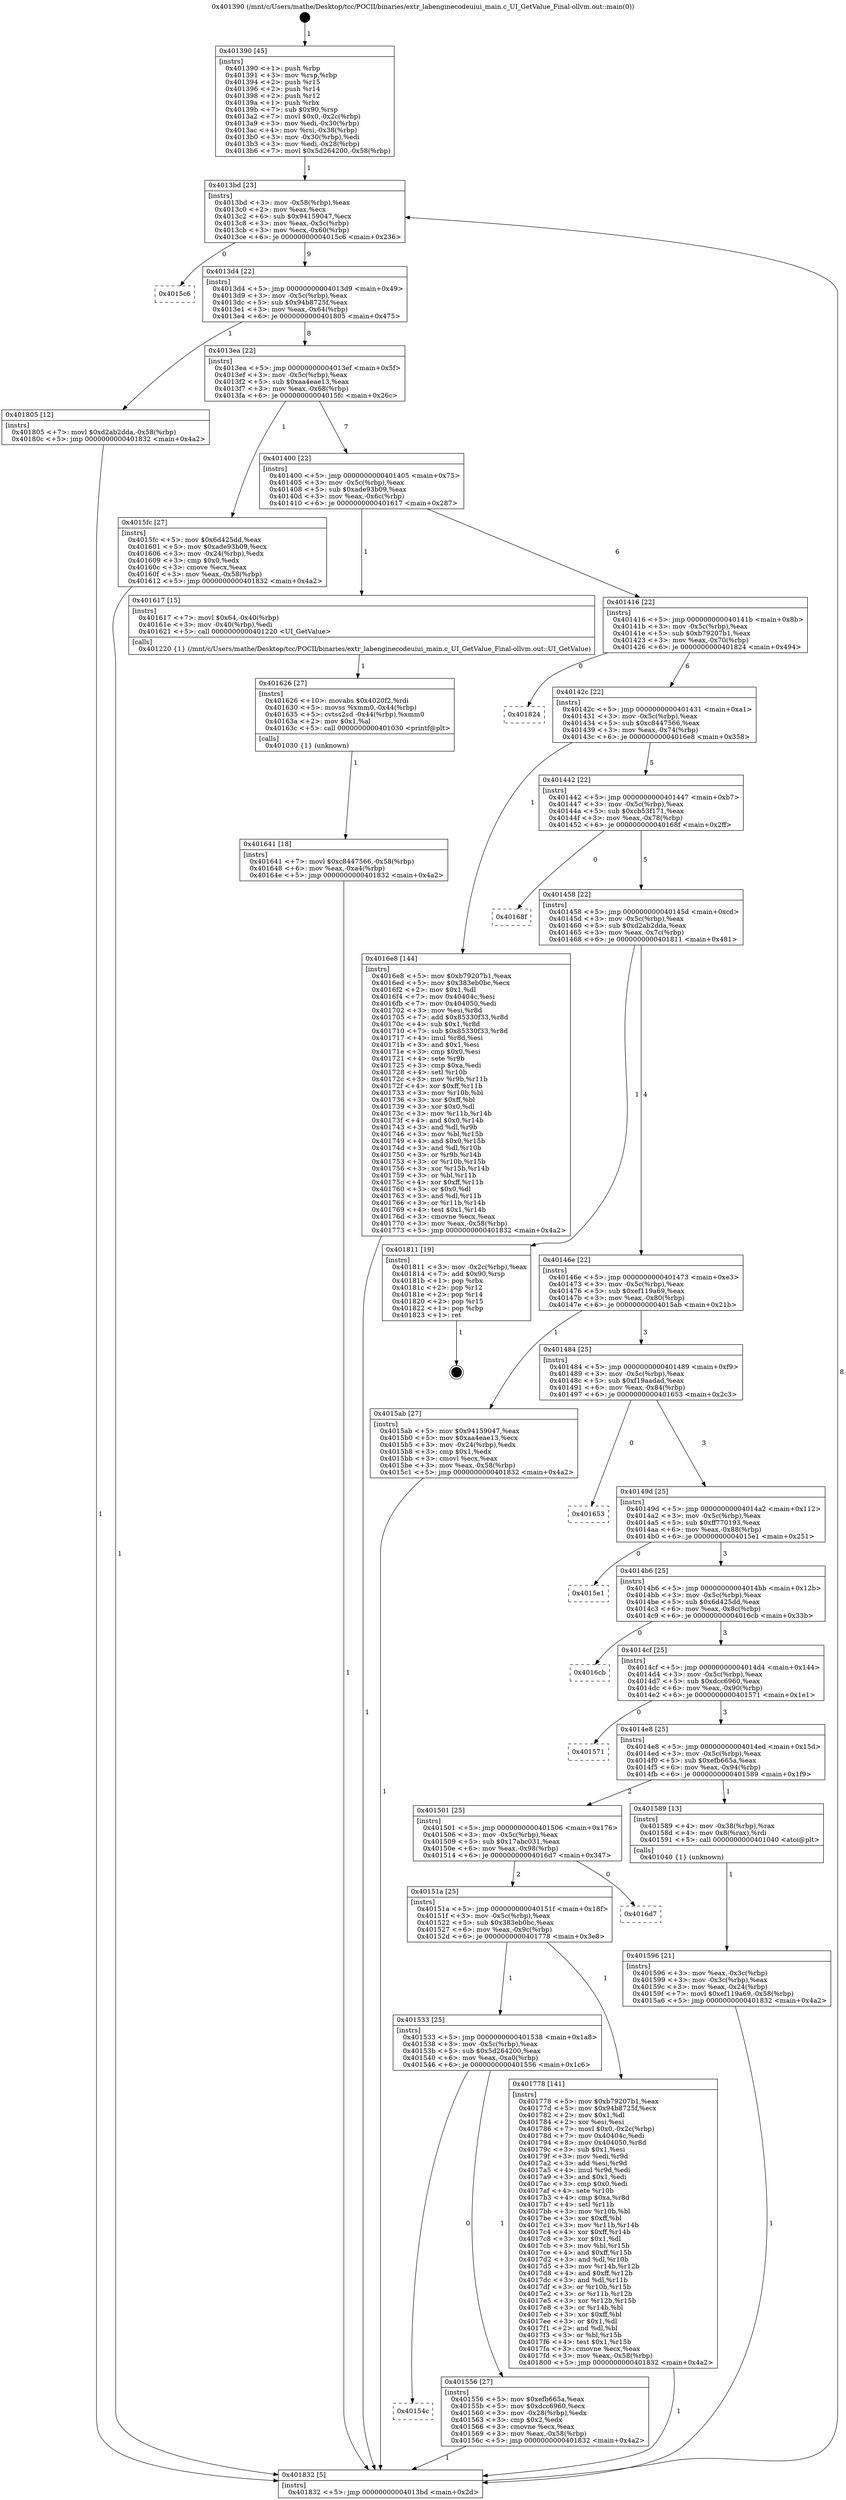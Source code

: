 digraph "0x401390" {
  label = "0x401390 (/mnt/c/Users/mathe/Desktop/tcc/POCII/binaries/extr_labenginecodeuiui_main.c_UI_GetValue_Final-ollvm.out::main(0))"
  labelloc = "t"
  node[shape=record]

  Entry [label="",width=0.3,height=0.3,shape=circle,fillcolor=black,style=filled]
  "0x4013bd" [label="{
     0x4013bd [23]\l
     | [instrs]\l
     &nbsp;&nbsp;0x4013bd \<+3\>: mov -0x58(%rbp),%eax\l
     &nbsp;&nbsp;0x4013c0 \<+2\>: mov %eax,%ecx\l
     &nbsp;&nbsp;0x4013c2 \<+6\>: sub $0x94159047,%ecx\l
     &nbsp;&nbsp;0x4013c8 \<+3\>: mov %eax,-0x5c(%rbp)\l
     &nbsp;&nbsp;0x4013cb \<+3\>: mov %ecx,-0x60(%rbp)\l
     &nbsp;&nbsp;0x4013ce \<+6\>: je 00000000004015c6 \<main+0x236\>\l
  }"]
  "0x4015c6" [label="{
     0x4015c6\l
  }", style=dashed]
  "0x4013d4" [label="{
     0x4013d4 [22]\l
     | [instrs]\l
     &nbsp;&nbsp;0x4013d4 \<+5\>: jmp 00000000004013d9 \<main+0x49\>\l
     &nbsp;&nbsp;0x4013d9 \<+3\>: mov -0x5c(%rbp),%eax\l
     &nbsp;&nbsp;0x4013dc \<+5\>: sub $0x94b8725f,%eax\l
     &nbsp;&nbsp;0x4013e1 \<+3\>: mov %eax,-0x64(%rbp)\l
     &nbsp;&nbsp;0x4013e4 \<+6\>: je 0000000000401805 \<main+0x475\>\l
  }"]
  Exit [label="",width=0.3,height=0.3,shape=circle,fillcolor=black,style=filled,peripheries=2]
  "0x401805" [label="{
     0x401805 [12]\l
     | [instrs]\l
     &nbsp;&nbsp;0x401805 \<+7\>: movl $0xd2ab2dda,-0x58(%rbp)\l
     &nbsp;&nbsp;0x40180c \<+5\>: jmp 0000000000401832 \<main+0x4a2\>\l
  }"]
  "0x4013ea" [label="{
     0x4013ea [22]\l
     | [instrs]\l
     &nbsp;&nbsp;0x4013ea \<+5\>: jmp 00000000004013ef \<main+0x5f\>\l
     &nbsp;&nbsp;0x4013ef \<+3\>: mov -0x5c(%rbp),%eax\l
     &nbsp;&nbsp;0x4013f2 \<+5\>: sub $0xaa4eae13,%eax\l
     &nbsp;&nbsp;0x4013f7 \<+3\>: mov %eax,-0x68(%rbp)\l
     &nbsp;&nbsp;0x4013fa \<+6\>: je 00000000004015fc \<main+0x26c\>\l
  }"]
  "0x401641" [label="{
     0x401641 [18]\l
     | [instrs]\l
     &nbsp;&nbsp;0x401641 \<+7\>: movl $0xc8447566,-0x58(%rbp)\l
     &nbsp;&nbsp;0x401648 \<+6\>: mov %eax,-0xa4(%rbp)\l
     &nbsp;&nbsp;0x40164e \<+5\>: jmp 0000000000401832 \<main+0x4a2\>\l
  }"]
  "0x4015fc" [label="{
     0x4015fc [27]\l
     | [instrs]\l
     &nbsp;&nbsp;0x4015fc \<+5\>: mov $0x6d425dd,%eax\l
     &nbsp;&nbsp;0x401601 \<+5\>: mov $0xade93b09,%ecx\l
     &nbsp;&nbsp;0x401606 \<+3\>: mov -0x24(%rbp),%edx\l
     &nbsp;&nbsp;0x401609 \<+3\>: cmp $0x0,%edx\l
     &nbsp;&nbsp;0x40160c \<+3\>: cmove %ecx,%eax\l
     &nbsp;&nbsp;0x40160f \<+3\>: mov %eax,-0x58(%rbp)\l
     &nbsp;&nbsp;0x401612 \<+5\>: jmp 0000000000401832 \<main+0x4a2\>\l
  }"]
  "0x401400" [label="{
     0x401400 [22]\l
     | [instrs]\l
     &nbsp;&nbsp;0x401400 \<+5\>: jmp 0000000000401405 \<main+0x75\>\l
     &nbsp;&nbsp;0x401405 \<+3\>: mov -0x5c(%rbp),%eax\l
     &nbsp;&nbsp;0x401408 \<+5\>: sub $0xade93b09,%eax\l
     &nbsp;&nbsp;0x40140d \<+3\>: mov %eax,-0x6c(%rbp)\l
     &nbsp;&nbsp;0x401410 \<+6\>: je 0000000000401617 \<main+0x287\>\l
  }"]
  "0x401626" [label="{
     0x401626 [27]\l
     | [instrs]\l
     &nbsp;&nbsp;0x401626 \<+10\>: movabs $0x4020f2,%rdi\l
     &nbsp;&nbsp;0x401630 \<+5\>: movss %xmm0,-0x44(%rbp)\l
     &nbsp;&nbsp;0x401635 \<+5\>: cvtss2sd -0x44(%rbp),%xmm0\l
     &nbsp;&nbsp;0x40163a \<+2\>: mov $0x1,%al\l
     &nbsp;&nbsp;0x40163c \<+5\>: call 0000000000401030 \<printf@plt\>\l
     | [calls]\l
     &nbsp;&nbsp;0x401030 \{1\} (unknown)\l
  }"]
  "0x401617" [label="{
     0x401617 [15]\l
     | [instrs]\l
     &nbsp;&nbsp;0x401617 \<+7\>: movl $0x64,-0x40(%rbp)\l
     &nbsp;&nbsp;0x40161e \<+3\>: mov -0x40(%rbp),%edi\l
     &nbsp;&nbsp;0x401621 \<+5\>: call 0000000000401220 \<UI_GetValue\>\l
     | [calls]\l
     &nbsp;&nbsp;0x401220 \{1\} (/mnt/c/Users/mathe/Desktop/tcc/POCII/binaries/extr_labenginecodeuiui_main.c_UI_GetValue_Final-ollvm.out::UI_GetValue)\l
  }"]
  "0x401416" [label="{
     0x401416 [22]\l
     | [instrs]\l
     &nbsp;&nbsp;0x401416 \<+5\>: jmp 000000000040141b \<main+0x8b\>\l
     &nbsp;&nbsp;0x40141b \<+3\>: mov -0x5c(%rbp),%eax\l
     &nbsp;&nbsp;0x40141e \<+5\>: sub $0xb79207b1,%eax\l
     &nbsp;&nbsp;0x401423 \<+3\>: mov %eax,-0x70(%rbp)\l
     &nbsp;&nbsp;0x401426 \<+6\>: je 0000000000401824 \<main+0x494\>\l
  }"]
  "0x401596" [label="{
     0x401596 [21]\l
     | [instrs]\l
     &nbsp;&nbsp;0x401596 \<+3\>: mov %eax,-0x3c(%rbp)\l
     &nbsp;&nbsp;0x401599 \<+3\>: mov -0x3c(%rbp),%eax\l
     &nbsp;&nbsp;0x40159c \<+3\>: mov %eax,-0x24(%rbp)\l
     &nbsp;&nbsp;0x40159f \<+7\>: movl $0xef119a69,-0x58(%rbp)\l
     &nbsp;&nbsp;0x4015a6 \<+5\>: jmp 0000000000401832 \<main+0x4a2\>\l
  }"]
  "0x401824" [label="{
     0x401824\l
  }", style=dashed]
  "0x40142c" [label="{
     0x40142c [22]\l
     | [instrs]\l
     &nbsp;&nbsp;0x40142c \<+5\>: jmp 0000000000401431 \<main+0xa1\>\l
     &nbsp;&nbsp;0x401431 \<+3\>: mov -0x5c(%rbp),%eax\l
     &nbsp;&nbsp;0x401434 \<+5\>: sub $0xc8447566,%eax\l
     &nbsp;&nbsp;0x401439 \<+3\>: mov %eax,-0x74(%rbp)\l
     &nbsp;&nbsp;0x40143c \<+6\>: je 00000000004016e8 \<main+0x358\>\l
  }"]
  "0x401390" [label="{
     0x401390 [45]\l
     | [instrs]\l
     &nbsp;&nbsp;0x401390 \<+1\>: push %rbp\l
     &nbsp;&nbsp;0x401391 \<+3\>: mov %rsp,%rbp\l
     &nbsp;&nbsp;0x401394 \<+2\>: push %r15\l
     &nbsp;&nbsp;0x401396 \<+2\>: push %r14\l
     &nbsp;&nbsp;0x401398 \<+2\>: push %r12\l
     &nbsp;&nbsp;0x40139a \<+1\>: push %rbx\l
     &nbsp;&nbsp;0x40139b \<+7\>: sub $0x90,%rsp\l
     &nbsp;&nbsp;0x4013a2 \<+7\>: movl $0x0,-0x2c(%rbp)\l
     &nbsp;&nbsp;0x4013a9 \<+3\>: mov %edi,-0x30(%rbp)\l
     &nbsp;&nbsp;0x4013ac \<+4\>: mov %rsi,-0x38(%rbp)\l
     &nbsp;&nbsp;0x4013b0 \<+3\>: mov -0x30(%rbp),%edi\l
     &nbsp;&nbsp;0x4013b3 \<+3\>: mov %edi,-0x28(%rbp)\l
     &nbsp;&nbsp;0x4013b6 \<+7\>: movl $0x5d264200,-0x58(%rbp)\l
  }"]
  "0x4016e8" [label="{
     0x4016e8 [144]\l
     | [instrs]\l
     &nbsp;&nbsp;0x4016e8 \<+5\>: mov $0xb79207b1,%eax\l
     &nbsp;&nbsp;0x4016ed \<+5\>: mov $0x383eb0bc,%ecx\l
     &nbsp;&nbsp;0x4016f2 \<+2\>: mov $0x1,%dl\l
     &nbsp;&nbsp;0x4016f4 \<+7\>: mov 0x40404c,%esi\l
     &nbsp;&nbsp;0x4016fb \<+7\>: mov 0x404050,%edi\l
     &nbsp;&nbsp;0x401702 \<+3\>: mov %esi,%r8d\l
     &nbsp;&nbsp;0x401705 \<+7\>: add $0x85330f33,%r8d\l
     &nbsp;&nbsp;0x40170c \<+4\>: sub $0x1,%r8d\l
     &nbsp;&nbsp;0x401710 \<+7\>: sub $0x85330f33,%r8d\l
     &nbsp;&nbsp;0x401717 \<+4\>: imul %r8d,%esi\l
     &nbsp;&nbsp;0x40171b \<+3\>: and $0x1,%esi\l
     &nbsp;&nbsp;0x40171e \<+3\>: cmp $0x0,%esi\l
     &nbsp;&nbsp;0x401721 \<+4\>: sete %r9b\l
     &nbsp;&nbsp;0x401725 \<+3\>: cmp $0xa,%edi\l
     &nbsp;&nbsp;0x401728 \<+4\>: setl %r10b\l
     &nbsp;&nbsp;0x40172c \<+3\>: mov %r9b,%r11b\l
     &nbsp;&nbsp;0x40172f \<+4\>: xor $0xff,%r11b\l
     &nbsp;&nbsp;0x401733 \<+3\>: mov %r10b,%bl\l
     &nbsp;&nbsp;0x401736 \<+3\>: xor $0xff,%bl\l
     &nbsp;&nbsp;0x401739 \<+3\>: xor $0x0,%dl\l
     &nbsp;&nbsp;0x40173c \<+3\>: mov %r11b,%r14b\l
     &nbsp;&nbsp;0x40173f \<+4\>: and $0x0,%r14b\l
     &nbsp;&nbsp;0x401743 \<+3\>: and %dl,%r9b\l
     &nbsp;&nbsp;0x401746 \<+3\>: mov %bl,%r15b\l
     &nbsp;&nbsp;0x401749 \<+4\>: and $0x0,%r15b\l
     &nbsp;&nbsp;0x40174d \<+3\>: and %dl,%r10b\l
     &nbsp;&nbsp;0x401750 \<+3\>: or %r9b,%r14b\l
     &nbsp;&nbsp;0x401753 \<+3\>: or %r10b,%r15b\l
     &nbsp;&nbsp;0x401756 \<+3\>: xor %r15b,%r14b\l
     &nbsp;&nbsp;0x401759 \<+3\>: or %bl,%r11b\l
     &nbsp;&nbsp;0x40175c \<+4\>: xor $0xff,%r11b\l
     &nbsp;&nbsp;0x401760 \<+3\>: or $0x0,%dl\l
     &nbsp;&nbsp;0x401763 \<+3\>: and %dl,%r11b\l
     &nbsp;&nbsp;0x401766 \<+3\>: or %r11b,%r14b\l
     &nbsp;&nbsp;0x401769 \<+4\>: test $0x1,%r14b\l
     &nbsp;&nbsp;0x40176d \<+3\>: cmovne %ecx,%eax\l
     &nbsp;&nbsp;0x401770 \<+3\>: mov %eax,-0x58(%rbp)\l
     &nbsp;&nbsp;0x401773 \<+5\>: jmp 0000000000401832 \<main+0x4a2\>\l
  }"]
  "0x401442" [label="{
     0x401442 [22]\l
     | [instrs]\l
     &nbsp;&nbsp;0x401442 \<+5\>: jmp 0000000000401447 \<main+0xb7\>\l
     &nbsp;&nbsp;0x401447 \<+3\>: mov -0x5c(%rbp),%eax\l
     &nbsp;&nbsp;0x40144a \<+5\>: sub $0xcb53f171,%eax\l
     &nbsp;&nbsp;0x40144f \<+3\>: mov %eax,-0x78(%rbp)\l
     &nbsp;&nbsp;0x401452 \<+6\>: je 000000000040168f \<main+0x2ff\>\l
  }"]
  "0x401832" [label="{
     0x401832 [5]\l
     | [instrs]\l
     &nbsp;&nbsp;0x401832 \<+5\>: jmp 00000000004013bd \<main+0x2d\>\l
  }"]
  "0x40168f" [label="{
     0x40168f\l
  }", style=dashed]
  "0x401458" [label="{
     0x401458 [22]\l
     | [instrs]\l
     &nbsp;&nbsp;0x401458 \<+5\>: jmp 000000000040145d \<main+0xcd\>\l
     &nbsp;&nbsp;0x40145d \<+3\>: mov -0x5c(%rbp),%eax\l
     &nbsp;&nbsp;0x401460 \<+5\>: sub $0xd2ab2dda,%eax\l
     &nbsp;&nbsp;0x401465 \<+3\>: mov %eax,-0x7c(%rbp)\l
     &nbsp;&nbsp;0x401468 \<+6\>: je 0000000000401811 \<main+0x481\>\l
  }"]
  "0x40154c" [label="{
     0x40154c\l
  }", style=dashed]
  "0x401811" [label="{
     0x401811 [19]\l
     | [instrs]\l
     &nbsp;&nbsp;0x401811 \<+3\>: mov -0x2c(%rbp),%eax\l
     &nbsp;&nbsp;0x401814 \<+7\>: add $0x90,%rsp\l
     &nbsp;&nbsp;0x40181b \<+1\>: pop %rbx\l
     &nbsp;&nbsp;0x40181c \<+2\>: pop %r12\l
     &nbsp;&nbsp;0x40181e \<+2\>: pop %r14\l
     &nbsp;&nbsp;0x401820 \<+2\>: pop %r15\l
     &nbsp;&nbsp;0x401822 \<+1\>: pop %rbp\l
     &nbsp;&nbsp;0x401823 \<+1\>: ret\l
  }"]
  "0x40146e" [label="{
     0x40146e [22]\l
     | [instrs]\l
     &nbsp;&nbsp;0x40146e \<+5\>: jmp 0000000000401473 \<main+0xe3\>\l
     &nbsp;&nbsp;0x401473 \<+3\>: mov -0x5c(%rbp),%eax\l
     &nbsp;&nbsp;0x401476 \<+5\>: sub $0xef119a69,%eax\l
     &nbsp;&nbsp;0x40147b \<+3\>: mov %eax,-0x80(%rbp)\l
     &nbsp;&nbsp;0x40147e \<+6\>: je 00000000004015ab \<main+0x21b\>\l
  }"]
  "0x401556" [label="{
     0x401556 [27]\l
     | [instrs]\l
     &nbsp;&nbsp;0x401556 \<+5\>: mov $0xefb665a,%eax\l
     &nbsp;&nbsp;0x40155b \<+5\>: mov $0xdcc6960,%ecx\l
     &nbsp;&nbsp;0x401560 \<+3\>: mov -0x28(%rbp),%edx\l
     &nbsp;&nbsp;0x401563 \<+3\>: cmp $0x2,%edx\l
     &nbsp;&nbsp;0x401566 \<+3\>: cmovne %ecx,%eax\l
     &nbsp;&nbsp;0x401569 \<+3\>: mov %eax,-0x58(%rbp)\l
     &nbsp;&nbsp;0x40156c \<+5\>: jmp 0000000000401832 \<main+0x4a2\>\l
  }"]
  "0x4015ab" [label="{
     0x4015ab [27]\l
     | [instrs]\l
     &nbsp;&nbsp;0x4015ab \<+5\>: mov $0x94159047,%eax\l
     &nbsp;&nbsp;0x4015b0 \<+5\>: mov $0xaa4eae13,%ecx\l
     &nbsp;&nbsp;0x4015b5 \<+3\>: mov -0x24(%rbp),%edx\l
     &nbsp;&nbsp;0x4015b8 \<+3\>: cmp $0x1,%edx\l
     &nbsp;&nbsp;0x4015bb \<+3\>: cmovl %ecx,%eax\l
     &nbsp;&nbsp;0x4015be \<+3\>: mov %eax,-0x58(%rbp)\l
     &nbsp;&nbsp;0x4015c1 \<+5\>: jmp 0000000000401832 \<main+0x4a2\>\l
  }"]
  "0x401484" [label="{
     0x401484 [25]\l
     | [instrs]\l
     &nbsp;&nbsp;0x401484 \<+5\>: jmp 0000000000401489 \<main+0xf9\>\l
     &nbsp;&nbsp;0x401489 \<+3\>: mov -0x5c(%rbp),%eax\l
     &nbsp;&nbsp;0x40148c \<+5\>: sub $0xf19aadad,%eax\l
     &nbsp;&nbsp;0x401491 \<+6\>: mov %eax,-0x84(%rbp)\l
     &nbsp;&nbsp;0x401497 \<+6\>: je 0000000000401653 \<main+0x2c3\>\l
  }"]
  "0x401533" [label="{
     0x401533 [25]\l
     | [instrs]\l
     &nbsp;&nbsp;0x401533 \<+5\>: jmp 0000000000401538 \<main+0x1a8\>\l
     &nbsp;&nbsp;0x401538 \<+3\>: mov -0x5c(%rbp),%eax\l
     &nbsp;&nbsp;0x40153b \<+5\>: sub $0x5d264200,%eax\l
     &nbsp;&nbsp;0x401540 \<+6\>: mov %eax,-0xa0(%rbp)\l
     &nbsp;&nbsp;0x401546 \<+6\>: je 0000000000401556 \<main+0x1c6\>\l
  }"]
  "0x401653" [label="{
     0x401653\l
  }", style=dashed]
  "0x40149d" [label="{
     0x40149d [25]\l
     | [instrs]\l
     &nbsp;&nbsp;0x40149d \<+5\>: jmp 00000000004014a2 \<main+0x112\>\l
     &nbsp;&nbsp;0x4014a2 \<+3\>: mov -0x5c(%rbp),%eax\l
     &nbsp;&nbsp;0x4014a5 \<+5\>: sub $0xff770193,%eax\l
     &nbsp;&nbsp;0x4014aa \<+6\>: mov %eax,-0x88(%rbp)\l
     &nbsp;&nbsp;0x4014b0 \<+6\>: je 00000000004015e1 \<main+0x251\>\l
  }"]
  "0x401778" [label="{
     0x401778 [141]\l
     | [instrs]\l
     &nbsp;&nbsp;0x401778 \<+5\>: mov $0xb79207b1,%eax\l
     &nbsp;&nbsp;0x40177d \<+5\>: mov $0x94b8725f,%ecx\l
     &nbsp;&nbsp;0x401782 \<+2\>: mov $0x1,%dl\l
     &nbsp;&nbsp;0x401784 \<+2\>: xor %esi,%esi\l
     &nbsp;&nbsp;0x401786 \<+7\>: movl $0x0,-0x2c(%rbp)\l
     &nbsp;&nbsp;0x40178d \<+7\>: mov 0x40404c,%edi\l
     &nbsp;&nbsp;0x401794 \<+8\>: mov 0x404050,%r8d\l
     &nbsp;&nbsp;0x40179c \<+3\>: sub $0x1,%esi\l
     &nbsp;&nbsp;0x40179f \<+3\>: mov %edi,%r9d\l
     &nbsp;&nbsp;0x4017a2 \<+3\>: add %esi,%r9d\l
     &nbsp;&nbsp;0x4017a5 \<+4\>: imul %r9d,%edi\l
     &nbsp;&nbsp;0x4017a9 \<+3\>: and $0x1,%edi\l
     &nbsp;&nbsp;0x4017ac \<+3\>: cmp $0x0,%edi\l
     &nbsp;&nbsp;0x4017af \<+4\>: sete %r10b\l
     &nbsp;&nbsp;0x4017b3 \<+4\>: cmp $0xa,%r8d\l
     &nbsp;&nbsp;0x4017b7 \<+4\>: setl %r11b\l
     &nbsp;&nbsp;0x4017bb \<+3\>: mov %r10b,%bl\l
     &nbsp;&nbsp;0x4017be \<+3\>: xor $0xff,%bl\l
     &nbsp;&nbsp;0x4017c1 \<+3\>: mov %r11b,%r14b\l
     &nbsp;&nbsp;0x4017c4 \<+4\>: xor $0xff,%r14b\l
     &nbsp;&nbsp;0x4017c8 \<+3\>: xor $0x1,%dl\l
     &nbsp;&nbsp;0x4017cb \<+3\>: mov %bl,%r15b\l
     &nbsp;&nbsp;0x4017ce \<+4\>: and $0xff,%r15b\l
     &nbsp;&nbsp;0x4017d2 \<+3\>: and %dl,%r10b\l
     &nbsp;&nbsp;0x4017d5 \<+3\>: mov %r14b,%r12b\l
     &nbsp;&nbsp;0x4017d8 \<+4\>: and $0xff,%r12b\l
     &nbsp;&nbsp;0x4017dc \<+3\>: and %dl,%r11b\l
     &nbsp;&nbsp;0x4017df \<+3\>: or %r10b,%r15b\l
     &nbsp;&nbsp;0x4017e2 \<+3\>: or %r11b,%r12b\l
     &nbsp;&nbsp;0x4017e5 \<+3\>: xor %r12b,%r15b\l
     &nbsp;&nbsp;0x4017e8 \<+3\>: or %r14b,%bl\l
     &nbsp;&nbsp;0x4017eb \<+3\>: xor $0xff,%bl\l
     &nbsp;&nbsp;0x4017ee \<+3\>: or $0x1,%dl\l
     &nbsp;&nbsp;0x4017f1 \<+2\>: and %dl,%bl\l
     &nbsp;&nbsp;0x4017f3 \<+3\>: or %bl,%r15b\l
     &nbsp;&nbsp;0x4017f6 \<+4\>: test $0x1,%r15b\l
     &nbsp;&nbsp;0x4017fa \<+3\>: cmovne %ecx,%eax\l
     &nbsp;&nbsp;0x4017fd \<+3\>: mov %eax,-0x58(%rbp)\l
     &nbsp;&nbsp;0x401800 \<+5\>: jmp 0000000000401832 \<main+0x4a2\>\l
  }"]
  "0x4015e1" [label="{
     0x4015e1\l
  }", style=dashed]
  "0x4014b6" [label="{
     0x4014b6 [25]\l
     | [instrs]\l
     &nbsp;&nbsp;0x4014b6 \<+5\>: jmp 00000000004014bb \<main+0x12b\>\l
     &nbsp;&nbsp;0x4014bb \<+3\>: mov -0x5c(%rbp),%eax\l
     &nbsp;&nbsp;0x4014be \<+5\>: sub $0x6d425dd,%eax\l
     &nbsp;&nbsp;0x4014c3 \<+6\>: mov %eax,-0x8c(%rbp)\l
     &nbsp;&nbsp;0x4014c9 \<+6\>: je 00000000004016cb \<main+0x33b\>\l
  }"]
  "0x40151a" [label="{
     0x40151a [25]\l
     | [instrs]\l
     &nbsp;&nbsp;0x40151a \<+5\>: jmp 000000000040151f \<main+0x18f\>\l
     &nbsp;&nbsp;0x40151f \<+3\>: mov -0x5c(%rbp),%eax\l
     &nbsp;&nbsp;0x401522 \<+5\>: sub $0x383eb0bc,%eax\l
     &nbsp;&nbsp;0x401527 \<+6\>: mov %eax,-0x9c(%rbp)\l
     &nbsp;&nbsp;0x40152d \<+6\>: je 0000000000401778 \<main+0x3e8\>\l
  }"]
  "0x4016cb" [label="{
     0x4016cb\l
  }", style=dashed]
  "0x4014cf" [label="{
     0x4014cf [25]\l
     | [instrs]\l
     &nbsp;&nbsp;0x4014cf \<+5\>: jmp 00000000004014d4 \<main+0x144\>\l
     &nbsp;&nbsp;0x4014d4 \<+3\>: mov -0x5c(%rbp),%eax\l
     &nbsp;&nbsp;0x4014d7 \<+5\>: sub $0xdcc6960,%eax\l
     &nbsp;&nbsp;0x4014dc \<+6\>: mov %eax,-0x90(%rbp)\l
     &nbsp;&nbsp;0x4014e2 \<+6\>: je 0000000000401571 \<main+0x1e1\>\l
  }"]
  "0x4016d7" [label="{
     0x4016d7\l
  }", style=dashed]
  "0x401571" [label="{
     0x401571\l
  }", style=dashed]
  "0x4014e8" [label="{
     0x4014e8 [25]\l
     | [instrs]\l
     &nbsp;&nbsp;0x4014e8 \<+5\>: jmp 00000000004014ed \<main+0x15d\>\l
     &nbsp;&nbsp;0x4014ed \<+3\>: mov -0x5c(%rbp),%eax\l
     &nbsp;&nbsp;0x4014f0 \<+5\>: sub $0xefb665a,%eax\l
     &nbsp;&nbsp;0x4014f5 \<+6\>: mov %eax,-0x94(%rbp)\l
     &nbsp;&nbsp;0x4014fb \<+6\>: je 0000000000401589 \<main+0x1f9\>\l
  }"]
  "0x401501" [label="{
     0x401501 [25]\l
     | [instrs]\l
     &nbsp;&nbsp;0x401501 \<+5\>: jmp 0000000000401506 \<main+0x176\>\l
     &nbsp;&nbsp;0x401506 \<+3\>: mov -0x5c(%rbp),%eax\l
     &nbsp;&nbsp;0x401509 \<+5\>: sub $0x17abc031,%eax\l
     &nbsp;&nbsp;0x40150e \<+6\>: mov %eax,-0x98(%rbp)\l
     &nbsp;&nbsp;0x401514 \<+6\>: je 00000000004016d7 \<main+0x347\>\l
  }"]
  "0x401589" [label="{
     0x401589 [13]\l
     | [instrs]\l
     &nbsp;&nbsp;0x401589 \<+4\>: mov -0x38(%rbp),%rax\l
     &nbsp;&nbsp;0x40158d \<+4\>: mov 0x8(%rax),%rdi\l
     &nbsp;&nbsp;0x401591 \<+5\>: call 0000000000401040 \<atoi@plt\>\l
     | [calls]\l
     &nbsp;&nbsp;0x401040 \{1\} (unknown)\l
  }"]
  Entry -> "0x401390" [label=" 1"]
  "0x4013bd" -> "0x4015c6" [label=" 0"]
  "0x4013bd" -> "0x4013d4" [label=" 9"]
  "0x401811" -> Exit [label=" 1"]
  "0x4013d4" -> "0x401805" [label=" 1"]
  "0x4013d4" -> "0x4013ea" [label=" 8"]
  "0x401805" -> "0x401832" [label=" 1"]
  "0x4013ea" -> "0x4015fc" [label=" 1"]
  "0x4013ea" -> "0x401400" [label=" 7"]
  "0x401778" -> "0x401832" [label=" 1"]
  "0x401400" -> "0x401617" [label=" 1"]
  "0x401400" -> "0x401416" [label=" 6"]
  "0x4016e8" -> "0x401832" [label=" 1"]
  "0x401416" -> "0x401824" [label=" 0"]
  "0x401416" -> "0x40142c" [label=" 6"]
  "0x401641" -> "0x401832" [label=" 1"]
  "0x40142c" -> "0x4016e8" [label=" 1"]
  "0x40142c" -> "0x401442" [label=" 5"]
  "0x401626" -> "0x401641" [label=" 1"]
  "0x401442" -> "0x40168f" [label=" 0"]
  "0x401442" -> "0x401458" [label=" 5"]
  "0x401617" -> "0x401626" [label=" 1"]
  "0x401458" -> "0x401811" [label=" 1"]
  "0x401458" -> "0x40146e" [label=" 4"]
  "0x4015fc" -> "0x401832" [label=" 1"]
  "0x40146e" -> "0x4015ab" [label=" 1"]
  "0x40146e" -> "0x401484" [label=" 3"]
  "0x4015ab" -> "0x401832" [label=" 1"]
  "0x401484" -> "0x401653" [label=" 0"]
  "0x401484" -> "0x40149d" [label=" 3"]
  "0x401589" -> "0x401596" [label=" 1"]
  "0x40149d" -> "0x4015e1" [label=" 0"]
  "0x40149d" -> "0x4014b6" [label=" 3"]
  "0x401832" -> "0x4013bd" [label=" 8"]
  "0x4014b6" -> "0x4016cb" [label=" 0"]
  "0x4014b6" -> "0x4014cf" [label=" 3"]
  "0x401556" -> "0x401832" [label=" 1"]
  "0x4014cf" -> "0x401571" [label=" 0"]
  "0x4014cf" -> "0x4014e8" [label=" 3"]
  "0x401533" -> "0x40154c" [label=" 0"]
  "0x4014e8" -> "0x401589" [label=" 1"]
  "0x4014e8" -> "0x401501" [label=" 2"]
  "0x401533" -> "0x401556" [label=" 1"]
  "0x401501" -> "0x4016d7" [label=" 0"]
  "0x401501" -> "0x40151a" [label=" 2"]
  "0x401390" -> "0x4013bd" [label=" 1"]
  "0x40151a" -> "0x401778" [label=" 1"]
  "0x40151a" -> "0x401533" [label=" 1"]
  "0x401596" -> "0x401832" [label=" 1"]
}
